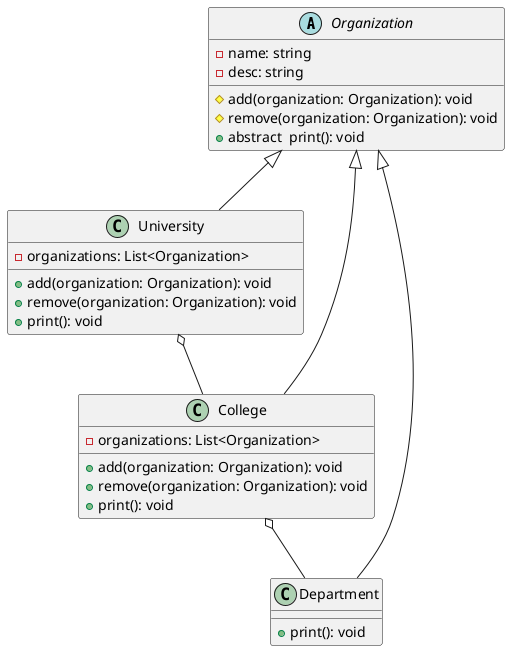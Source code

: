 @startuml

abstract class Organization{
    - name: string
    - desc: string
    # add(organization: Organization): void
    # remove(organization: Organization): void
    + abstract  print(): void
}

class University{
    - organizations: List<Organization>
    + add(organization: Organization): void
    + remove(organization: Organization): void
    + print(): void
}

class College{
    - organizations: List<Organization>
    + add(organization: Organization): void
    + remove(organization: Organization): void
    + print(): void
}

class Department{
    + print(): void
}

Organization <|-- University
Organization <|-- College
Organization <|-- Department
University o-- College
College o-- Department


@enduml